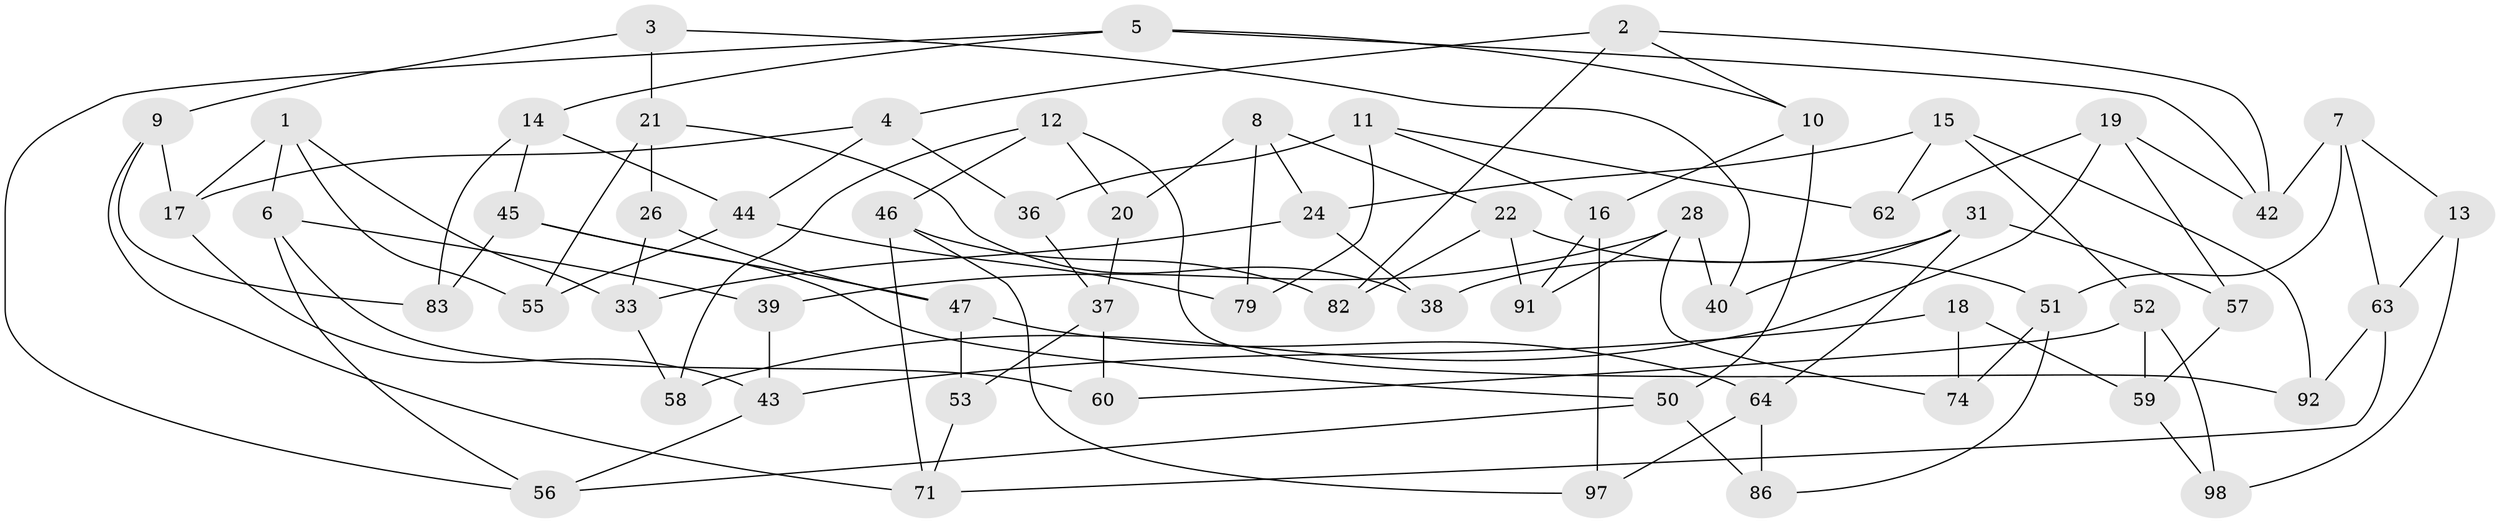 // original degree distribution, {3: 1.0}
// Generated by graph-tools (version 1.1) at 2025/39/02/21/25 10:39:00]
// undirected, 61 vertices, 110 edges
graph export_dot {
graph [start="1"]
  node [color=gray90,style=filled];
  1 [super="+88"];
  2 [super="+25"];
  3;
  4 [super="+85"];
  5 [super="+32"];
  6 [super="+78"];
  7 [super="+72"];
  8 [super="+29"];
  9 [super="+93"];
  10 [super="+48"];
  11 [super="+54"];
  12 [super="+89"];
  13;
  14 [super="+41"];
  15 [super="+81"];
  16 [super="+35"];
  17 [super="+73"];
  18 [super="+34"];
  19 [super="+27"];
  20;
  21 [super="+23"];
  22 [super="+49"];
  24 [super="+100"];
  26;
  28 [super="+30"];
  31 [super="+96"];
  33 [super="+84"];
  36;
  37 [super="+65"];
  38;
  39;
  40;
  42 [super="+99"];
  43 [super="+69"];
  44 [super="+68"];
  45 [super="+66"];
  46 [super="+70"];
  47 [super="+95"];
  50 [super="+61"];
  51 [super="+75"];
  52 [super="+80"];
  53;
  55;
  56 [super="+87"];
  57;
  58;
  59 [super="+76"];
  60;
  62;
  63 [super="+67"];
  64 [super="+77"];
  71 [super="+90"];
  74 [super="+94"];
  79;
  82;
  83;
  86;
  91;
  92;
  97;
  98;
  1 -- 33;
  1 -- 6;
  1 -- 17;
  1 -- 55;
  2 -- 82;
  2 -- 42;
  2 -- 10;
  2 -- 4;
  3 -- 40;
  3 -- 21;
  3 -- 9;
  4 -- 44;
  4 -- 17;
  4 -- 36;
  5 -- 42;
  5 -- 56;
  5 -- 14;
  5 -- 10;
  6 -- 60;
  6 -- 39;
  6 -- 56;
  7 -- 51;
  7 -- 42;
  7 -- 63;
  7 -- 13;
  8 -- 20;
  8 -- 24;
  8 -- 22;
  8 -- 79;
  9 -- 71;
  9 -- 83;
  9 -- 17;
  10 -- 50;
  10 -- 16;
  11 -- 62;
  11 -- 36;
  11 -- 16;
  11 -- 79;
  12 -- 92;
  12 -- 46;
  12 -- 58;
  12 -- 20;
  13 -- 63;
  13 -- 98;
  14 -- 83;
  14 -- 45;
  14 -- 44;
  15 -- 92;
  15 -- 62;
  15 -- 52;
  15 -- 24;
  16 -- 97;
  16 -- 91;
  17 -- 43;
  18 -- 59;
  18 -- 74 [weight=2];
  18 -- 43;
  19 -- 62;
  19 -- 57;
  19 -- 58;
  19 -- 42;
  20 -- 37;
  21 -- 26;
  21 -- 38;
  21 -- 55;
  22 -- 82;
  22 -- 91;
  22 -- 51;
  24 -- 38;
  24 -- 33;
  26 -- 47;
  26 -- 33;
  28 -- 40;
  28 -- 91;
  28 -- 39;
  28 -- 74;
  31 -- 57;
  31 -- 64;
  31 -- 40;
  31 -- 38;
  33 -- 58;
  36 -- 37;
  37 -- 53;
  37 -- 60;
  39 -- 43;
  43 -- 56;
  44 -- 55;
  44 -- 79;
  45 -- 47;
  45 -- 50;
  45 -- 83;
  46 -- 82;
  46 -- 71;
  46 -- 97;
  47 -- 64;
  47 -- 53;
  50 -- 86;
  50 -- 56;
  51 -- 74;
  51 -- 86;
  52 -- 98;
  52 -- 59;
  52 -- 60;
  53 -- 71;
  57 -- 59;
  59 -- 98;
  63 -- 71;
  63 -- 92;
  64 -- 97;
  64 -- 86;
}
